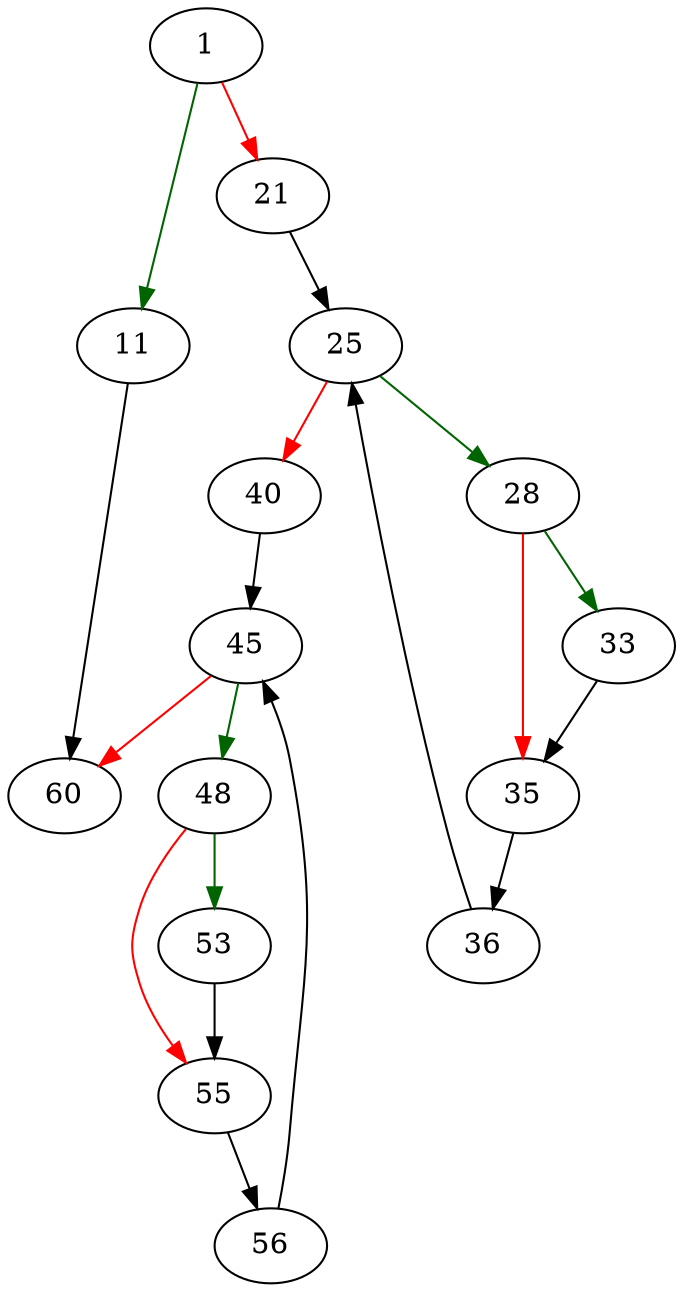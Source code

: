 strict digraph "btreeLockCarefully" {
	// Node definitions.
	1 [entry=true];
	11;
	21;
	60;
	25;
	28;
	40;
	33;
	35;
	36;
	45;
	48;
	53;
	55;
	56;

	// Edge definitions.
	1 -> 11 [
		color=darkgreen
		cond=true
	];
	1 -> 21 [
		color=red
		cond=false
	];
	11 -> 60;
	21 -> 25;
	25 -> 28 [
		color=darkgreen
		cond=true
	];
	25 -> 40 [
		color=red
		cond=false
	];
	28 -> 33 [
		color=darkgreen
		cond=true
	];
	28 -> 35 [
		color=red
		cond=false
	];
	40 -> 45;
	33 -> 35;
	35 -> 36;
	36 -> 25;
	45 -> 60 [
		color=red
		cond=false
	];
	45 -> 48 [
		color=darkgreen
		cond=true
	];
	48 -> 53 [
		color=darkgreen
		cond=true
	];
	48 -> 55 [
		color=red
		cond=false
	];
	53 -> 55;
	55 -> 56;
	56 -> 45;
}